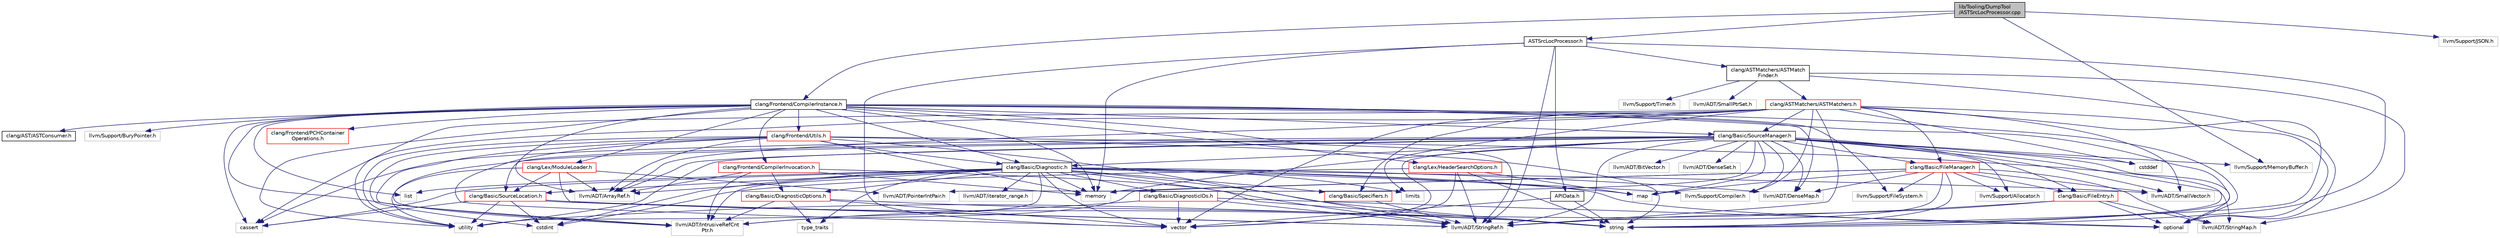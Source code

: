 digraph "lib/Tooling/DumpTool/ASTSrcLocProcessor.cpp"
{
 // LATEX_PDF_SIZE
  bgcolor="transparent";
  edge [fontname="Helvetica",fontsize="10",labelfontname="Helvetica",labelfontsize="10"];
  node [fontname="Helvetica",fontsize="10",shape=record];
  Node1 [label="lib/Tooling/DumpTool\l/ASTSrcLocProcessor.cpp",height=0.2,width=0.4,color="black", fillcolor="grey75", style="filled", fontcolor="black",tooltip=" "];
  Node1 -> Node2 [color="midnightblue",fontsize="10",style="solid",fontname="Helvetica"];
  Node2 [label="ASTSrcLocProcessor.h",height=0.2,width=0.4,color="black",URL="$ASTSrcLocProcessor_8h.html",tooltip=" "];
  Node2 -> Node3 [color="midnightblue",fontsize="10",style="solid",fontname="Helvetica"];
  Node3 [label="APIData.h",height=0.2,width=0.4,color="black",URL="$APIData_8h.html",tooltip=" "];
  Node3 -> Node4 [color="midnightblue",fontsize="10",style="solid",fontname="Helvetica"];
  Node4 [label="string",height=0.2,width=0.4,color="grey75",tooltip=" "];
  Node3 -> Node5 [color="midnightblue",fontsize="10",style="solid",fontname="Helvetica"];
  Node5 [label="vector",height=0.2,width=0.4,color="grey75",tooltip=" "];
  Node2 -> Node6 [color="midnightblue",fontsize="10",style="solid",fontname="Helvetica"];
  Node6 [label="clang/ASTMatchers/ASTMatch\lFinder.h",height=0.2,width=0.4,color="black",URL="$ASTMatchFinder_8h.html",tooltip=" "];
  Node6 -> Node7 [color="midnightblue",fontsize="10",style="solid",fontname="Helvetica"];
  Node7 [label="clang/ASTMatchers/ASTMatchers.h",height=0.2,width=0.4,color="red",URL="$ASTMatchers_8h.html",tooltip=" "];
  Node7 -> Node198 [color="midnightblue",fontsize="10",style="solid",fontname="Helvetica"];
  Node198 [label="clang/Basic/FileManager.h",height=0.2,width=0.4,color="red",URL="$FileManager_8h.html",tooltip=" "];
  Node198 -> Node204 [color="midnightblue",fontsize="10",style="solid",fontname="Helvetica"];
  Node204 [label="clang/Basic/FileEntry.h",height=0.2,width=0.4,color="red",URL="$FileEntry_8h.html",tooltip=" "];
  Node204 -> Node99 [color="midnightblue",fontsize="10",style="solid",fontname="Helvetica"];
  Node99 [label="llvm/ADT/StringMap.h",height=0.2,width=0.4,color="grey75",tooltip=" "];
  Node204 -> Node28 [color="midnightblue",fontsize="10",style="solid",fontname="Helvetica"];
  Node28 [label="llvm/ADT/StringRef.h",height=0.2,width=0.4,color="grey75",tooltip=" "];
  Node204 -> Node29 [color="midnightblue",fontsize="10",style="solid",fontname="Helvetica"];
  Node29 [label="optional",height=0.2,width=0.4,color="grey75",tooltip=" "];
  Node204 -> Node36 [color="midnightblue",fontsize="10",style="solid",fontname="Helvetica"];
  Node36 [label="utility",height=0.2,width=0.4,color="grey75",tooltip=" "];
  Node198 -> Node43 [color="midnightblue",fontsize="10",style="solid",fontname="Helvetica"];
  Node43 [label="llvm/ADT/DenseMap.h",height=0.2,width=0.4,color="grey75",tooltip=" "];
  Node198 -> Node27 [color="midnightblue",fontsize="10",style="solid",fontname="Helvetica"];
  Node27 [label="llvm/ADT/IntrusiveRefCnt\lPtr.h",height=0.2,width=0.4,color="grey75",tooltip=" "];
  Node198 -> Node26 [color="midnightblue",fontsize="10",style="solid",fontname="Helvetica"];
  Node26 [label="llvm/ADT/SmallVector.h",height=0.2,width=0.4,color="grey75",tooltip=" "];
  Node198 -> Node99 [color="midnightblue",fontsize="10",style="solid",fontname="Helvetica"];
  Node198 -> Node28 [color="midnightblue",fontsize="10",style="solid",fontname="Helvetica"];
  Node198 -> Node79 [color="midnightblue",fontsize="10",style="solid",fontname="Helvetica"];
  Node79 [label="llvm/Support/Allocator.h",height=0.2,width=0.4,color="grey75",tooltip=" "];
  Node198 -> Node207 [color="midnightblue",fontsize="10",style="solid",fontname="Helvetica"];
  Node207 [label="llvm/Support/FileSystem.h",height=0.2,width=0.4,color="grey75",tooltip=" "];
  Node198 -> Node48 [color="midnightblue",fontsize="10",style="solid",fontname="Helvetica"];
  Node48 [label="map",height=0.2,width=0.4,color="grey75",tooltip=" "];
  Node198 -> Node49 [color="midnightblue",fontsize="10",style="solid",fontname="Helvetica"];
  Node49 [label="memory",height=0.2,width=0.4,color="grey75",tooltip=" "];
  Node198 -> Node4 [color="midnightblue",fontsize="10",style="solid",fontname="Helvetica"];
  Node7 -> Node210 [color="midnightblue",fontsize="10",style="solid",fontname="Helvetica"];
  Node210 [label="clang/Basic/SourceManager.h",height=0.2,width=0.4,color="black",URL="$SourceManager_8h.html",tooltip=" "];
  Node210 -> Node22 [color="midnightblue",fontsize="10",style="solid",fontname="Helvetica"];
  Node22 [label="clang/Basic/Diagnostic.h",height=0.2,width=0.4,color="black",URL="$Basic_2Diagnostic_8h.html",tooltip=" "];
  Node22 -> Node23 [color="midnightblue",fontsize="10",style="solid",fontname="Helvetica"];
  Node23 [label="clang/Basic/DiagnosticIDs.h",height=0.2,width=0.4,color="red",URL="$DiagnosticIDs_8h.html",tooltip=" "];
  Node23 -> Node27 [color="midnightblue",fontsize="10",style="solid",fontname="Helvetica"];
  Node23 -> Node28 [color="midnightblue",fontsize="10",style="solid",fontname="Helvetica"];
  Node23 -> Node29 [color="midnightblue",fontsize="10",style="solid",fontname="Helvetica"];
  Node23 -> Node5 [color="midnightblue",fontsize="10",style="solid",fontname="Helvetica"];
  Node22 -> Node31 [color="midnightblue",fontsize="10",style="solid",fontname="Helvetica"];
  Node31 [label="clang/Basic/DiagnosticOptions.h",height=0.2,width=0.4,color="red",URL="$DiagnosticOptions_8h.html",tooltip=" "];
  Node31 -> Node27 [color="midnightblue",fontsize="10",style="solid",fontname="Helvetica"];
  Node31 -> Node4 [color="midnightblue",fontsize="10",style="solid",fontname="Helvetica"];
  Node31 -> Node32 [color="midnightblue",fontsize="10",style="solid",fontname="Helvetica"];
  Node32 [label="type_traits",height=0.2,width=0.4,color="grey75",tooltip=" "];
  Node31 -> Node5 [color="midnightblue",fontsize="10",style="solid",fontname="Helvetica"];
  Node22 -> Node34 [color="midnightblue",fontsize="10",style="solid",fontname="Helvetica"];
  Node34 [label="clang/Basic/SourceLocation.h",height=0.2,width=0.4,color="red",URL="$SourceLocation_8h.html",tooltip=" "];
  Node34 -> Node28 [color="midnightblue",fontsize="10",style="solid",fontname="Helvetica"];
  Node34 -> Node35 [color="midnightblue",fontsize="10",style="solid",fontname="Helvetica"];
  Node35 [label="cassert",height=0.2,width=0.4,color="grey75",tooltip=" "];
  Node34 -> Node20 [color="midnightblue",fontsize="10",style="solid",fontname="Helvetica"];
  Node20 [label="cstdint",height=0.2,width=0.4,color="grey75",tooltip=" "];
  Node34 -> Node4 [color="midnightblue",fontsize="10",style="solid",fontname="Helvetica"];
  Node34 -> Node36 [color="midnightblue",fontsize="10",style="solid",fontname="Helvetica"];
  Node22 -> Node37 [color="midnightblue",fontsize="10",style="solid",fontname="Helvetica"];
  Node37 [label="clang/Basic/Specifiers.h",height=0.2,width=0.4,color="red",URL="$Specifiers_8h.html",tooltip=" "];
  Node37 -> Node28 [color="midnightblue",fontsize="10",style="solid",fontname="Helvetica"];
  Node22 -> Node42 [color="midnightblue",fontsize="10",style="solid",fontname="Helvetica"];
  Node42 [label="llvm/ADT/ArrayRef.h",height=0.2,width=0.4,color="grey75",tooltip=" "];
  Node22 -> Node43 [color="midnightblue",fontsize="10",style="solid",fontname="Helvetica"];
  Node22 -> Node27 [color="midnightblue",fontsize="10",style="solid",fontname="Helvetica"];
  Node22 -> Node26 [color="midnightblue",fontsize="10",style="solid",fontname="Helvetica"];
  Node22 -> Node28 [color="midnightblue",fontsize="10",style="solid",fontname="Helvetica"];
  Node22 -> Node44 [color="midnightblue",fontsize="10",style="solid",fontname="Helvetica"];
  Node44 [label="llvm/ADT/iterator_range.h",height=0.2,width=0.4,color="grey75",tooltip=" "];
  Node22 -> Node45 [color="midnightblue",fontsize="10",style="solid",fontname="Helvetica"];
  Node45 [label="llvm/Support/Compiler.h",height=0.2,width=0.4,color="grey75",tooltip=" "];
  Node22 -> Node35 [color="midnightblue",fontsize="10",style="solid",fontname="Helvetica"];
  Node22 -> Node20 [color="midnightblue",fontsize="10",style="solid",fontname="Helvetica"];
  Node22 -> Node46 [color="midnightblue",fontsize="10",style="solid",fontname="Helvetica"];
  Node46 [label="limits",height=0.2,width=0.4,color="grey75",tooltip=" "];
  Node22 -> Node47 [color="midnightblue",fontsize="10",style="solid",fontname="Helvetica"];
  Node47 [label="list",height=0.2,width=0.4,color="grey75",tooltip=" "];
  Node22 -> Node48 [color="midnightblue",fontsize="10",style="solid",fontname="Helvetica"];
  Node22 -> Node49 [color="midnightblue",fontsize="10",style="solid",fontname="Helvetica"];
  Node22 -> Node29 [color="midnightblue",fontsize="10",style="solid",fontname="Helvetica"];
  Node22 -> Node4 [color="midnightblue",fontsize="10",style="solid",fontname="Helvetica"];
  Node22 -> Node32 [color="midnightblue",fontsize="10",style="solid",fontname="Helvetica"];
  Node22 -> Node36 [color="midnightblue",fontsize="10",style="solid",fontname="Helvetica"];
  Node22 -> Node5 [color="midnightblue",fontsize="10",style="solid",fontname="Helvetica"];
  Node210 -> Node204 [color="midnightblue",fontsize="10",style="solid",fontname="Helvetica"];
  Node210 -> Node198 [color="midnightblue",fontsize="10",style="solid",fontname="Helvetica"];
  Node210 -> Node34 [color="midnightblue",fontsize="10",style="solid",fontname="Helvetica"];
  Node210 -> Node42 [color="midnightblue",fontsize="10",style="solid",fontname="Helvetica"];
  Node210 -> Node211 [color="midnightblue",fontsize="10",style="solid",fontname="Helvetica"];
  Node211 [label="llvm/ADT/BitVector.h",height=0.2,width=0.4,color="grey75",tooltip=" "];
  Node210 -> Node43 [color="midnightblue",fontsize="10",style="solid",fontname="Helvetica"];
  Node210 -> Node138 [color="midnightblue",fontsize="10",style="solid",fontname="Helvetica"];
  Node138 [label="llvm/ADT/DenseSet.h",height=0.2,width=0.4,color="grey75",tooltip=" "];
  Node210 -> Node27 [color="midnightblue",fontsize="10",style="solid",fontname="Helvetica"];
  Node210 -> Node52 [color="midnightblue",fontsize="10",style="solid",fontname="Helvetica"];
  Node52 [label="llvm/ADT/PointerIntPair.h",height=0.2,width=0.4,color="grey75",tooltip=" "];
  Node210 -> Node26 [color="midnightblue",fontsize="10",style="solid",fontname="Helvetica"];
  Node210 -> Node28 [color="midnightblue",fontsize="10",style="solid",fontname="Helvetica"];
  Node210 -> Node79 [color="midnightblue",fontsize="10",style="solid",fontname="Helvetica"];
  Node210 -> Node45 [color="midnightblue",fontsize="10",style="solid",fontname="Helvetica"];
  Node210 -> Node212 [color="midnightblue",fontsize="10",style="solid",fontname="Helvetica"];
  Node212 [label="llvm/Support/MemoryBuffer.h",height=0.2,width=0.4,color="grey75",tooltip=" "];
  Node210 -> Node35 [color="midnightblue",fontsize="10",style="solid",fontname="Helvetica"];
  Node210 -> Node68 [color="midnightblue",fontsize="10",style="solid",fontname="Helvetica"];
  Node68 [label="cstddef",height=0.2,width=0.4,color="grey75",tooltip=" "];
  Node210 -> Node48 [color="midnightblue",fontsize="10",style="solid",fontname="Helvetica"];
  Node210 -> Node49 [color="midnightblue",fontsize="10",style="solid",fontname="Helvetica"];
  Node210 -> Node29 [color="midnightblue",fontsize="10",style="solid",fontname="Helvetica"];
  Node210 -> Node4 [color="midnightblue",fontsize="10",style="solid",fontname="Helvetica"];
  Node210 -> Node36 [color="midnightblue",fontsize="10",style="solid",fontname="Helvetica"];
  Node210 -> Node5 [color="midnightblue",fontsize="10",style="solid",fontname="Helvetica"];
  Node7 -> Node37 [color="midnightblue",fontsize="10",style="solid",fontname="Helvetica"];
  Node7 -> Node42 [color="midnightblue",fontsize="10",style="solid",fontname="Helvetica"];
  Node7 -> Node26 [color="midnightblue",fontsize="10",style="solid",fontname="Helvetica"];
  Node7 -> Node28 [color="midnightblue",fontsize="10",style="solid",fontname="Helvetica"];
  Node7 -> Node45 [color="midnightblue",fontsize="10",style="solid",fontname="Helvetica"];
  Node7 -> Node35 [color="midnightblue",fontsize="10",style="solid",fontname="Helvetica"];
  Node7 -> Node68 [color="midnightblue",fontsize="10",style="solid",fontname="Helvetica"];
  Node7 -> Node46 [color="midnightblue",fontsize="10",style="solid",fontname="Helvetica"];
  Node7 -> Node29 [color="midnightblue",fontsize="10",style="solid",fontname="Helvetica"];
  Node7 -> Node4 [color="midnightblue",fontsize="10",style="solid",fontname="Helvetica"];
  Node7 -> Node36 [color="midnightblue",fontsize="10",style="solid",fontname="Helvetica"];
  Node7 -> Node5 [color="midnightblue",fontsize="10",style="solid",fontname="Helvetica"];
  Node6 -> Node213 [color="midnightblue",fontsize="10",style="solid",fontname="Helvetica"];
  Node213 [label="llvm/ADT/SmallPtrSet.h",height=0.2,width=0.4,color="grey75",tooltip=" "];
  Node6 -> Node99 [color="midnightblue",fontsize="10",style="solid",fontname="Helvetica"];
  Node6 -> Node214 [color="midnightblue",fontsize="10",style="solid",fontname="Helvetica"];
  Node214 [label="llvm/Support/Timer.h",height=0.2,width=0.4,color="grey75",tooltip=" "];
  Node6 -> Node29 [color="midnightblue",fontsize="10",style="solid",fontname="Helvetica"];
  Node2 -> Node28 [color="midnightblue",fontsize="10",style="solid",fontname="Helvetica"];
  Node2 -> Node49 [color="midnightblue",fontsize="10",style="solid",fontname="Helvetica"];
  Node2 -> Node4 [color="midnightblue",fontsize="10",style="solid",fontname="Helvetica"];
  Node2 -> Node5 [color="midnightblue",fontsize="10",style="solid",fontname="Helvetica"];
  Node1 -> Node215 [color="midnightblue",fontsize="10",style="solid",fontname="Helvetica"];
  Node215 [label="clang/Frontend/CompilerInstance.h",height=0.2,width=0.4,color="black",URL="$CompilerInstance_8h.html",tooltip=" "];
  Node215 -> Node216 [color="midnightblue",fontsize="10",style="solid",fontname="Helvetica"];
  Node216 [label="clang/AST/ASTConsumer.h",height=0.2,width=0.4,color="black",URL="$ASTConsumer_8h.html",tooltip=" "];
  Node215 -> Node22 [color="midnightblue",fontsize="10",style="solid",fontname="Helvetica"];
  Node215 -> Node210 [color="midnightblue",fontsize="10",style="solid",fontname="Helvetica"];
  Node215 -> Node217 [color="midnightblue",fontsize="10",style="solid",fontname="Helvetica"];
  Node217 [label="clang/Frontend/CompilerInvocation.h",height=0.2,width=0.4,color="red",URL="$CompilerInvocation_8h.html",tooltip=" "];
  Node217 -> Node31 [color="midnightblue",fontsize="10",style="solid",fontname="Helvetica"];
  Node217 -> Node27 [color="midnightblue",fontsize="10",style="solid",fontname="Helvetica"];
  Node217 -> Node42 [color="midnightblue",fontsize="10",style="solid",fontname="Helvetica"];
  Node217 -> Node49 [color="midnightblue",fontsize="10",style="solid",fontname="Helvetica"];
  Node217 -> Node4 [color="midnightblue",fontsize="10",style="solid",fontname="Helvetica"];
  Node215 -> Node245 [color="midnightblue",fontsize="10",style="solid",fontname="Helvetica"];
  Node245 [label="clang/Frontend/PCHContainer\lOperations.h",height=0.2,width=0.4,color="red",URL="$Frontend_2PCHContainerOperations_8h.html",tooltip=" "];
  Node215 -> Node249 [color="midnightblue",fontsize="10",style="solid",fontname="Helvetica"];
  Node249 [label="clang/Frontend/Utils.h",height=0.2,width=0.4,color="red",URL="$Utils_8h.html",tooltip=" "];
  Node249 -> Node22 [color="midnightblue",fontsize="10",style="solid",fontname="Helvetica"];
  Node249 -> Node42 [color="midnightblue",fontsize="10",style="solid",fontname="Helvetica"];
  Node249 -> Node27 [color="midnightblue",fontsize="10",style="solid",fontname="Helvetica"];
  Node249 -> Node99 [color="midnightblue",fontsize="10",style="solid",fontname="Helvetica"];
  Node249 -> Node28 [color="midnightblue",fontsize="10",style="solid",fontname="Helvetica"];
  Node249 -> Node20 [color="midnightblue",fontsize="10",style="solid",fontname="Helvetica"];
  Node249 -> Node49 [color="midnightblue",fontsize="10",style="solid",fontname="Helvetica"];
  Node249 -> Node4 [color="midnightblue",fontsize="10",style="solid",fontname="Helvetica"];
  Node249 -> Node36 [color="midnightblue",fontsize="10",style="solid",fontname="Helvetica"];
  Node249 -> Node5 [color="midnightblue",fontsize="10",style="solid",fontname="Helvetica"];
  Node215 -> Node255 [color="midnightblue",fontsize="10",style="solid",fontname="Helvetica"];
  Node255 [label="clang/Lex/HeaderSearchOptions.h",height=0.2,width=0.4,color="red",URL="$HeaderSearchOptions_8h.html",tooltip=" "];
  Node255 -> Node28 [color="midnightblue",fontsize="10",style="solid",fontname="Helvetica"];
  Node255 -> Node20 [color="midnightblue",fontsize="10",style="solid",fontname="Helvetica"];
  Node255 -> Node48 [color="midnightblue",fontsize="10",style="solid",fontname="Helvetica"];
  Node255 -> Node4 [color="midnightblue",fontsize="10",style="solid",fontname="Helvetica"];
  Node255 -> Node5 [color="midnightblue",fontsize="10",style="solid",fontname="Helvetica"];
  Node215 -> Node257 [color="midnightblue",fontsize="10",style="solid",fontname="Helvetica"];
  Node257 [label="clang/Lex/ModuleLoader.h",height=0.2,width=0.4,color="red",URL="$ModuleLoader_8h.html",tooltip=" "];
  Node257 -> Node34 [color="midnightblue",fontsize="10",style="solid",fontname="Helvetica"];
  Node257 -> Node42 [color="midnightblue",fontsize="10",style="solid",fontname="Helvetica"];
  Node257 -> Node52 [color="midnightblue",fontsize="10",style="solid",fontname="Helvetica"];
  Node257 -> Node28 [color="midnightblue",fontsize="10",style="solid",fontname="Helvetica"];
  Node257 -> Node36 [color="midnightblue",fontsize="10",style="solid",fontname="Helvetica"];
  Node215 -> Node42 [color="midnightblue",fontsize="10",style="solid",fontname="Helvetica"];
  Node215 -> Node43 [color="midnightblue",fontsize="10",style="solid",fontname="Helvetica"];
  Node215 -> Node27 [color="midnightblue",fontsize="10",style="solid",fontname="Helvetica"];
  Node215 -> Node28 [color="midnightblue",fontsize="10",style="solid",fontname="Helvetica"];
  Node215 -> Node258 [color="midnightblue",fontsize="10",style="solid",fontname="Helvetica"];
  Node258 [label="llvm/Support/BuryPointer.h",height=0.2,width=0.4,color="grey75",tooltip=" "];
  Node215 -> Node207 [color="midnightblue",fontsize="10",style="solid",fontname="Helvetica"];
  Node215 -> Node35 [color="midnightblue",fontsize="10",style="solid",fontname="Helvetica"];
  Node215 -> Node47 [color="midnightblue",fontsize="10",style="solid",fontname="Helvetica"];
  Node215 -> Node49 [color="midnightblue",fontsize="10",style="solid",fontname="Helvetica"];
  Node215 -> Node29 [color="midnightblue",fontsize="10",style="solid",fontname="Helvetica"];
  Node215 -> Node4 [color="midnightblue",fontsize="10",style="solid",fontname="Helvetica"];
  Node215 -> Node36 [color="midnightblue",fontsize="10",style="solid",fontname="Helvetica"];
  Node1 -> Node259 [color="midnightblue",fontsize="10",style="solid",fontname="Helvetica"];
  Node259 [label="llvm/Support/JSON.h",height=0.2,width=0.4,color="grey75",tooltip=" "];
  Node1 -> Node212 [color="midnightblue",fontsize="10",style="solid",fontname="Helvetica"];
}
